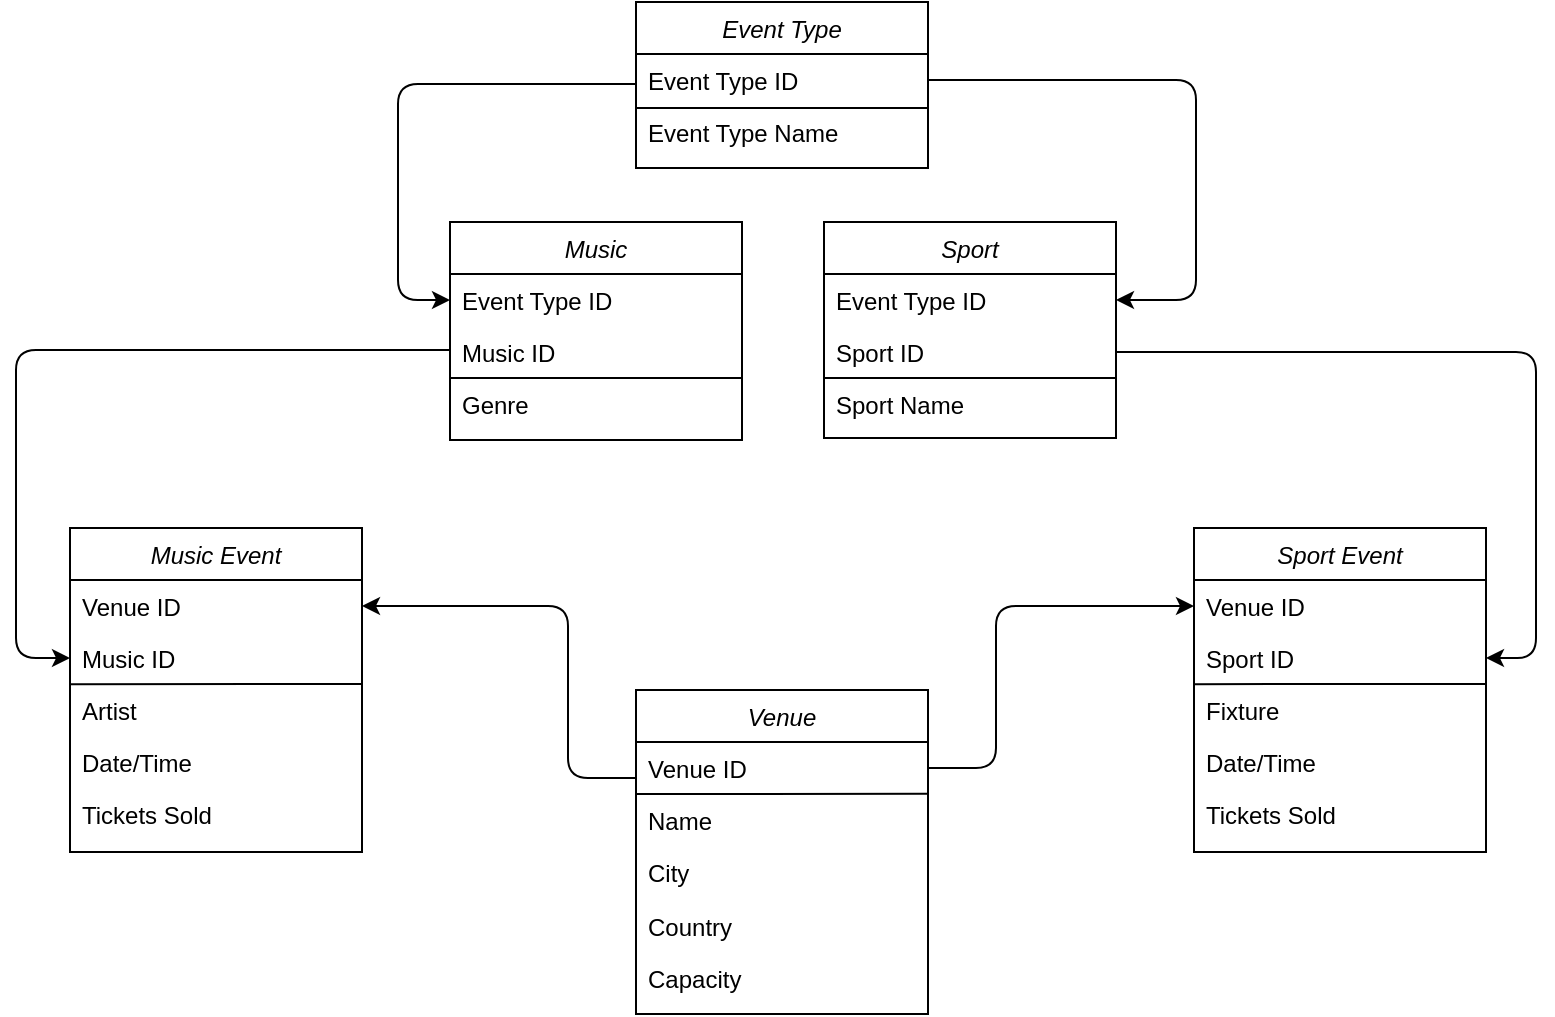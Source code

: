 <mxfile version="13.9.2" type="device"><diagram id="C5RBs43oDa-KdzZeNtuy" name="Page-1"><mxGraphModel dx="1248" dy="740" grid="0" gridSize="10" guides="1" tooltips="1" connect="1" arrows="1" fold="1" page="1" pageScale="1" pageWidth="827" pageHeight="1169" math="0" shadow="0"><root><mxCell id="WIyWlLk6GJQsqaUBKTNV-0"/><mxCell id="WIyWlLk6GJQsqaUBKTNV-1" parent="WIyWlLk6GJQsqaUBKTNV-0"/><mxCell id="zkfFHV4jXpPFQw0GAbJ--0" value="Event Type" style="swimlane;fontStyle=2;align=center;verticalAlign=top;childLayout=stackLayout;horizontal=1;startSize=26;horizontalStack=0;resizeParent=1;resizeLast=0;collapsible=1;marginBottom=0;rounded=0;shadow=0;strokeWidth=1;" parent="WIyWlLk6GJQsqaUBKTNV-1" vertex="1"><mxGeometry x="341" y="12" width="146" height="83" as="geometry"><mxRectangle x="230" y="140" width="160" height="26" as="alternateBounds"/></mxGeometry></mxCell><mxCell id="CfnuoABLZdmMZIvHNe-u-34" value="" style="endArrow=classic;html=1;entryX=0;entryY=0.5;entryDx=0;entryDy=0;" edge="1" parent="zkfFHV4jXpPFQw0GAbJ--0" target="FA0zpluB1XZ9fSHJsvVQ-3"><mxGeometry width="50" height="50" relative="1" as="geometry"><mxPoint y="41" as="sourcePoint"/><mxPoint x="50" y="-9" as="targetPoint"/><Array as="points"><mxPoint x="-119" y="41"/><mxPoint x="-119" y="149"/></Array></mxGeometry></mxCell><mxCell id="q87psh-wjTalo_cRNjCd-19" value="Event Type ID" style="text;align=left;verticalAlign=top;spacingLeft=4;spacingRight=4;overflow=hidden;rotatable=0;points=[[0,0.5],[1,0.5]];portConstraint=eastwest;rounded=0;shadow=0;html=0;" parent="zkfFHV4jXpPFQw0GAbJ--0" vertex="1"><mxGeometry y="26" width="146" height="26" as="geometry"/></mxCell><mxCell id="q87psh-wjTalo_cRNjCd-33" value="" style="endArrow=none;html=1;exitX=1;exitY=0;exitDx=0;exitDy=0;exitPerimeter=0;entryX=0;entryY=0;entryDx=0;entryDy=0;entryPerimeter=0;" parent="zkfFHV4jXpPFQw0GAbJ--0" edge="1"><mxGeometry width="50" height="50" relative="1" as="geometry"><mxPoint x="146" y="53" as="sourcePoint"/><mxPoint y="53" as="targetPoint"/><Array as="points"/></mxGeometry></mxCell><mxCell id="CfnuoABLZdmMZIvHNe-u-0" value="Event Type Name" style="text;align=left;verticalAlign=top;spacingLeft=4;spacingRight=4;overflow=hidden;rotatable=0;points=[[0,0.5],[1,0.5]];portConstraint=eastwest;rounded=0;shadow=0;html=0;" vertex="1" parent="zkfFHV4jXpPFQw0GAbJ--0"><mxGeometry y="52" width="146" height="30" as="geometry"/></mxCell><mxCell id="q87psh-wjTalo_cRNjCd-9" value="Venue" style="swimlane;fontStyle=2;align=center;verticalAlign=top;childLayout=stackLayout;horizontal=1;startSize=26;horizontalStack=0;resizeParent=1;resizeLast=0;collapsible=1;marginBottom=0;rounded=0;shadow=0;strokeWidth=1;" parent="WIyWlLk6GJQsqaUBKTNV-1" vertex="1"><mxGeometry x="341" y="356" width="146" height="162" as="geometry"><mxRectangle x="230" y="140" width="160" height="26" as="alternateBounds"/></mxGeometry></mxCell><mxCell id="q87psh-wjTalo_cRNjCd-41" value="" style="endArrow=none;html=1;entryX=1.002;entryY=-0.003;entryDx=0;entryDy=0;entryPerimeter=0;" parent="q87psh-wjTalo_cRNjCd-9" target="q87psh-wjTalo_cRNjCd-11" edge="1"><mxGeometry width="50" height="50" relative="1" as="geometry"><mxPoint y="52" as="sourcePoint"/><mxPoint x="50" y="2" as="targetPoint"/></mxGeometry></mxCell><mxCell id="CfnuoABLZdmMZIvHNe-u-36" value="" style="endArrow=classic;html=1;entryX=1;entryY=0.5;entryDx=0;entryDy=0;" edge="1" parent="q87psh-wjTalo_cRNjCd-9" target="CfnuoABLZdmMZIvHNe-u-16"><mxGeometry width="50" height="50" relative="1" as="geometry"><mxPoint y="44" as="sourcePoint"/><mxPoint x="50" y="-6" as="targetPoint"/><Array as="points"><mxPoint x="-34" y="44"/><mxPoint x="-34" y="-42"/></Array></mxGeometry></mxCell><mxCell id="q87psh-wjTalo_cRNjCd-10" value="Venue ID" style="text;align=left;verticalAlign=top;spacingLeft=4;spacingRight=4;overflow=hidden;rotatable=0;points=[[0,0.5],[1,0.5]];portConstraint=eastwest;" parent="q87psh-wjTalo_cRNjCd-9" vertex="1"><mxGeometry y="26" width="146" height="26" as="geometry"/></mxCell><mxCell id="q87psh-wjTalo_cRNjCd-11" value="Name" style="text;align=left;verticalAlign=top;spacingLeft=4;spacingRight=4;overflow=hidden;rotatable=0;points=[[0,0.5],[1,0.5]];portConstraint=eastwest;rounded=0;shadow=0;html=0;" parent="q87psh-wjTalo_cRNjCd-9" vertex="1"><mxGeometry y="52" width="146" height="26" as="geometry"/></mxCell><mxCell id="FA0zpluB1XZ9fSHJsvVQ-0" value="City" style="text;align=left;verticalAlign=top;spacingLeft=4;spacingRight=4;overflow=hidden;rotatable=0;points=[[0,0.5],[1,0.5]];portConstraint=eastwest;rounded=0;shadow=0;html=0;" parent="q87psh-wjTalo_cRNjCd-9" vertex="1"><mxGeometry y="78" width="146" height="27" as="geometry"/></mxCell><mxCell id="q87psh-wjTalo_cRNjCd-12" value="Country" style="text;align=left;verticalAlign=top;spacingLeft=4;spacingRight=4;overflow=hidden;rotatable=0;points=[[0,0.5],[1,0.5]];portConstraint=eastwest;rounded=0;shadow=0;html=0;" parent="q87psh-wjTalo_cRNjCd-9" vertex="1"><mxGeometry y="105" width="146" height="26" as="geometry"/></mxCell><mxCell id="q87psh-wjTalo_cRNjCd-13" value="Capacity" style="text;align=left;verticalAlign=top;spacingLeft=4;spacingRight=4;overflow=hidden;rotatable=0;points=[[0,0.5],[1,0.5]];portConstraint=eastwest;rounded=0;shadow=0;html=0;" parent="q87psh-wjTalo_cRNjCd-9" vertex="1"><mxGeometry y="131" width="146" height="26" as="geometry"/></mxCell><mxCell id="FA0zpluB1XZ9fSHJsvVQ-2" value="Music" style="swimlane;fontStyle=2;align=center;verticalAlign=top;childLayout=stackLayout;horizontal=1;startSize=26;horizontalStack=0;resizeParent=1;resizeLast=0;collapsible=1;marginBottom=0;rounded=0;shadow=0;strokeWidth=1;" parent="WIyWlLk6GJQsqaUBKTNV-1" vertex="1"><mxGeometry x="248" y="122" width="146" height="109" as="geometry"><mxRectangle x="230" y="140" width="160" height="26" as="alternateBounds"/></mxGeometry></mxCell><mxCell id="FA0zpluB1XZ9fSHJsvVQ-3" value="Event Type ID" style="text;align=left;verticalAlign=top;spacingLeft=4;spacingRight=4;overflow=hidden;rotatable=0;points=[[0,0.5],[1,0.5]];portConstraint=eastwest;" parent="FA0zpluB1XZ9fSHJsvVQ-2" vertex="1"><mxGeometry y="26" width="146" height="26" as="geometry"/></mxCell><mxCell id="CfnuoABLZdmMZIvHNe-u-35" value="" style="endArrow=classic;html=1;entryX=0;entryY=0.5;entryDx=0;entryDy=0;" edge="1" parent="FA0zpluB1XZ9fSHJsvVQ-2" target="CfnuoABLZdmMZIvHNe-u-15"><mxGeometry width="50" height="50" relative="1" as="geometry"><mxPoint y="64" as="sourcePoint"/><mxPoint x="50" y="14" as="targetPoint"/><Array as="points"><mxPoint x="-217" y="64"/><mxPoint x="-217" y="218"/></Array></mxGeometry></mxCell><mxCell id="QeNLQAL8uS3Z_EhyVl3r-2" value="Music ID" style="text;align=left;verticalAlign=top;spacingLeft=4;spacingRight=4;overflow=hidden;rotatable=0;points=[[0,0.5],[1,0.5]];portConstraint=eastwest;rounded=0;shadow=0;html=0;" parent="FA0zpluB1XZ9fSHJsvVQ-2" vertex="1"><mxGeometry y="52" width="146" height="26" as="geometry"/></mxCell><mxCell id="CfnuoABLZdmMZIvHNe-u-6" value="" style="endArrow=none;html=1;exitX=1;exitY=0;exitDx=0;exitDy=0;exitPerimeter=0;entryX=0;entryY=0;entryDx=0;entryDy=0;entryPerimeter=0;" edge="1" parent="FA0zpluB1XZ9fSHJsvVQ-2"><mxGeometry width="50" height="50" relative="1" as="geometry"><mxPoint x="146" y="78" as="sourcePoint"/><mxPoint y="78" as="targetPoint"/><Array as="points"/></mxGeometry></mxCell><mxCell id="CfnuoABLZdmMZIvHNe-u-2" value="Genre" style="text;align=left;verticalAlign=top;spacingLeft=4;spacingRight=4;overflow=hidden;rotatable=0;points=[[0,0.5],[1,0.5]];portConstraint=eastwest;rounded=0;shadow=0;html=0;" vertex="1" parent="FA0zpluB1XZ9fSHJsvVQ-2"><mxGeometry y="78" width="146" height="28" as="geometry"/></mxCell><mxCell id="QeNLQAL8uS3Z_EhyVl3r-3" value="Sport" style="swimlane;fontStyle=2;align=center;verticalAlign=top;childLayout=stackLayout;horizontal=1;startSize=26;horizontalStack=0;resizeParent=1;resizeLast=0;collapsible=1;marginBottom=0;rounded=0;shadow=0;strokeWidth=1;" parent="WIyWlLk6GJQsqaUBKTNV-1" vertex="1"><mxGeometry x="435" y="122" width="146" height="108" as="geometry"><mxRectangle x="230" y="140" width="160" height="26" as="alternateBounds"/></mxGeometry></mxCell><mxCell id="QeNLQAL8uS3Z_EhyVl3r-4" value="Event Type ID" style="text;align=left;verticalAlign=top;spacingLeft=4;spacingRight=4;overflow=hidden;rotatable=0;points=[[0,0.5],[1,0.5]];portConstraint=eastwest;" parent="QeNLQAL8uS3Z_EhyVl3r-3" vertex="1"><mxGeometry y="26" width="146" height="26" as="geometry"/></mxCell><mxCell id="QeNLQAL8uS3Z_EhyVl3r-5" value="Sport ID" style="text;align=left;verticalAlign=top;spacingLeft=4;spacingRight=4;overflow=hidden;rotatable=0;points=[[0,0.5],[1,0.5]];portConstraint=eastwest;rounded=0;shadow=0;html=0;" parent="QeNLQAL8uS3Z_EhyVl3r-3" vertex="1"><mxGeometry y="52" width="146" height="26" as="geometry"/></mxCell><mxCell id="QeNLQAL8uS3Z_EhyVl3r-7" value="" style="endArrow=none;html=1;exitX=1;exitY=0;exitDx=0;exitDy=0;exitPerimeter=0;entryX=0;entryY=0;entryDx=0;entryDy=0;entryPerimeter=0;" parent="QeNLQAL8uS3Z_EhyVl3r-3" edge="1"><mxGeometry width="50" height="50" relative="1" as="geometry"><mxPoint x="146" y="78" as="sourcePoint"/><mxPoint y="78" as="targetPoint"/><Array as="points"/></mxGeometry></mxCell><mxCell id="CfnuoABLZdmMZIvHNe-u-7" value="Sport Name" style="text;align=left;verticalAlign=top;spacingLeft=4;spacingRight=4;overflow=hidden;rotatable=0;points=[[0,0.5],[1,0.5]];portConstraint=eastwest;rounded=0;shadow=0;html=0;" vertex="1" parent="QeNLQAL8uS3Z_EhyVl3r-3"><mxGeometry y="78" width="146" height="28" as="geometry"/></mxCell><mxCell id="CfnuoABLZdmMZIvHNe-u-8" value="Music Event" style="swimlane;fontStyle=2;align=center;verticalAlign=top;childLayout=stackLayout;horizontal=1;startSize=26;horizontalStack=0;resizeParent=1;resizeLast=0;collapsible=1;marginBottom=0;rounded=0;shadow=0;strokeWidth=1;" vertex="1" parent="WIyWlLk6GJQsqaUBKTNV-1"><mxGeometry x="58" y="275" width="146" height="162" as="geometry"><mxRectangle x="230" y="140" width="160" height="26" as="alternateBounds"/></mxGeometry></mxCell><mxCell id="CfnuoABLZdmMZIvHNe-u-16" value="Venue ID" style="text;align=left;verticalAlign=top;spacingLeft=4;spacingRight=4;overflow=hidden;rotatable=0;points=[[0,0.5],[1,0.5]];portConstraint=eastwest;" vertex="1" parent="CfnuoABLZdmMZIvHNe-u-8"><mxGeometry y="26" width="146" height="26" as="geometry"/></mxCell><mxCell id="CfnuoABLZdmMZIvHNe-u-15" value="Music ID" style="text;align=left;verticalAlign=top;spacingLeft=4;spacingRight=4;overflow=hidden;rotatable=0;points=[[0,0.5],[1,0.5]];portConstraint=eastwest;" vertex="1" parent="CfnuoABLZdmMZIvHNe-u-8"><mxGeometry y="52" width="146" height="26" as="geometry"/></mxCell><mxCell id="CfnuoABLZdmMZIvHNe-u-9" value="" style="endArrow=none;html=1;entryX=1.002;entryY=-0.003;entryDx=0;entryDy=0;entryPerimeter=0;" edge="1" parent="CfnuoABLZdmMZIvHNe-u-8"><mxGeometry width="50" height="50" relative="1" as="geometry"><mxPoint y="78.08" as="sourcePoint"/><mxPoint x="146.292" y="78.002" as="targetPoint"/></mxGeometry></mxCell><mxCell id="CfnuoABLZdmMZIvHNe-u-17" value="Artist" style="text;align=left;verticalAlign=top;spacingLeft=4;spacingRight=4;overflow=hidden;rotatable=0;points=[[0,0.5],[1,0.5]];portConstraint=eastwest;" vertex="1" parent="CfnuoABLZdmMZIvHNe-u-8"><mxGeometry y="78" width="146" height="26" as="geometry"/></mxCell><mxCell id="CfnuoABLZdmMZIvHNe-u-18" value="Date/Time" style="text;align=left;verticalAlign=top;spacingLeft=4;spacingRight=4;overflow=hidden;rotatable=0;points=[[0,0.5],[1,0.5]];portConstraint=eastwest;" vertex="1" parent="CfnuoABLZdmMZIvHNe-u-8"><mxGeometry y="104" width="146" height="26" as="geometry"/></mxCell><mxCell id="CfnuoABLZdmMZIvHNe-u-19" value="Tickets Sold" style="text;align=left;verticalAlign=top;spacingLeft=4;spacingRight=4;overflow=hidden;rotatable=0;points=[[0,0.5],[1,0.5]];portConstraint=eastwest;" vertex="1" parent="CfnuoABLZdmMZIvHNe-u-8"><mxGeometry y="130" width="146" height="26" as="geometry"/></mxCell><mxCell id="CfnuoABLZdmMZIvHNe-u-20" value="Sport Event" style="swimlane;fontStyle=2;align=center;verticalAlign=top;childLayout=stackLayout;horizontal=1;startSize=26;horizontalStack=0;resizeParent=1;resizeLast=0;collapsible=1;marginBottom=0;rounded=0;shadow=0;strokeWidth=1;" vertex="1" parent="WIyWlLk6GJQsqaUBKTNV-1"><mxGeometry x="620" y="275" width="146" height="162" as="geometry"><mxRectangle x="230" y="140" width="160" height="26" as="alternateBounds"/></mxGeometry></mxCell><mxCell id="CfnuoABLZdmMZIvHNe-u-21" value="Venue ID" style="text;align=left;verticalAlign=top;spacingLeft=4;spacingRight=4;overflow=hidden;rotatable=0;points=[[0,0.5],[1,0.5]];portConstraint=eastwest;" vertex="1" parent="CfnuoABLZdmMZIvHNe-u-20"><mxGeometry y="26" width="146" height="26" as="geometry"/></mxCell><mxCell id="CfnuoABLZdmMZIvHNe-u-22" value="Sport ID" style="text;align=left;verticalAlign=top;spacingLeft=4;spacingRight=4;overflow=hidden;rotatable=0;points=[[0,0.5],[1,0.5]];portConstraint=eastwest;" vertex="1" parent="CfnuoABLZdmMZIvHNe-u-20"><mxGeometry y="52" width="146" height="26" as="geometry"/></mxCell><mxCell id="CfnuoABLZdmMZIvHNe-u-23" value="" style="endArrow=none;html=1;entryX=1.002;entryY=-0.003;entryDx=0;entryDy=0;entryPerimeter=0;" edge="1" parent="CfnuoABLZdmMZIvHNe-u-20"><mxGeometry width="50" height="50" relative="1" as="geometry"><mxPoint y="78.08" as="sourcePoint"/><mxPoint x="146.292" y="78.002" as="targetPoint"/></mxGeometry></mxCell><mxCell id="CfnuoABLZdmMZIvHNe-u-24" value="Fixture" style="text;align=left;verticalAlign=top;spacingLeft=4;spacingRight=4;overflow=hidden;rotatable=0;points=[[0,0.5],[1,0.5]];portConstraint=eastwest;" vertex="1" parent="CfnuoABLZdmMZIvHNe-u-20"><mxGeometry y="78" width="146" height="26" as="geometry"/></mxCell><mxCell id="CfnuoABLZdmMZIvHNe-u-25" value="Date/Time" style="text;align=left;verticalAlign=top;spacingLeft=4;spacingRight=4;overflow=hidden;rotatable=0;points=[[0,0.5],[1,0.5]];portConstraint=eastwest;" vertex="1" parent="CfnuoABLZdmMZIvHNe-u-20"><mxGeometry y="104" width="146" height="26" as="geometry"/></mxCell><mxCell id="CfnuoABLZdmMZIvHNe-u-26" value="Tickets Sold" style="text;align=left;verticalAlign=top;spacingLeft=4;spacingRight=4;overflow=hidden;rotatable=0;points=[[0,0.5],[1,0.5]];portConstraint=eastwest;" vertex="1" parent="CfnuoABLZdmMZIvHNe-u-20"><mxGeometry y="130" width="146" height="26" as="geometry"/></mxCell><mxCell id="CfnuoABLZdmMZIvHNe-u-31" value="" style="endArrow=classic;html=1;exitX=1;exitY=0.5;exitDx=0;exitDy=0;entryX=1;entryY=0.5;entryDx=0;entryDy=0;" edge="1" parent="WIyWlLk6GJQsqaUBKTNV-1" source="q87psh-wjTalo_cRNjCd-19" target="QeNLQAL8uS3Z_EhyVl3r-4"><mxGeometry width="50" height="50" relative="1" as="geometry"><mxPoint x="673" y="262" as="sourcePoint"/><mxPoint x="673" y="-20" as="targetPoint"/><Array as="points"><mxPoint x="621" y="51"/><mxPoint x="621" y="161"/></Array></mxGeometry></mxCell><mxCell id="CfnuoABLZdmMZIvHNe-u-32" value="" style="endArrow=classic;html=1;entryX=1;entryY=0.5;entryDx=0;entryDy=0;" edge="1" parent="WIyWlLk6GJQsqaUBKTNV-1" target="CfnuoABLZdmMZIvHNe-u-22"><mxGeometry width="50" height="50" relative="1" as="geometry"><mxPoint x="581" y="187" as="sourcePoint"/><mxPoint x="631" y="137" as="targetPoint"/><Array as="points"><mxPoint x="791" y="187"/><mxPoint x="791" y="340"/></Array></mxGeometry></mxCell><mxCell id="CfnuoABLZdmMZIvHNe-u-33" value="" style="endArrow=classic;html=1;entryX=0;entryY=0.5;entryDx=0;entryDy=0;" edge="1" parent="WIyWlLk6GJQsqaUBKTNV-1" target="CfnuoABLZdmMZIvHNe-u-21"><mxGeometry width="50" height="50" relative="1" as="geometry"><mxPoint x="487" y="395" as="sourcePoint"/><mxPoint x="537" y="345" as="targetPoint"/><Array as="points"><mxPoint x="521" y="395"/><mxPoint x="521" y="314"/></Array></mxGeometry></mxCell></root></mxGraphModel></diagram></mxfile>
